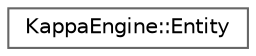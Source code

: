 digraph "Graphical Class Hierarchy"
{
 // LATEX_PDF_SIZE
  bgcolor="transparent";
  edge [fontname=Helvetica,fontsize=10,labelfontname=Helvetica,labelfontsize=10];
  node [fontname=Helvetica,fontsize=10,shape=box,height=0.2,width=0.4];
  rankdir="LR";
  Node0 [label="KappaEngine::Entity",height=0.2,width=0.4,color="grey40", fillcolor="white", style="filled",URL="$dc/deb/class_kappa_engine_1_1_entity.html",tooltip="Entity class."];
}
